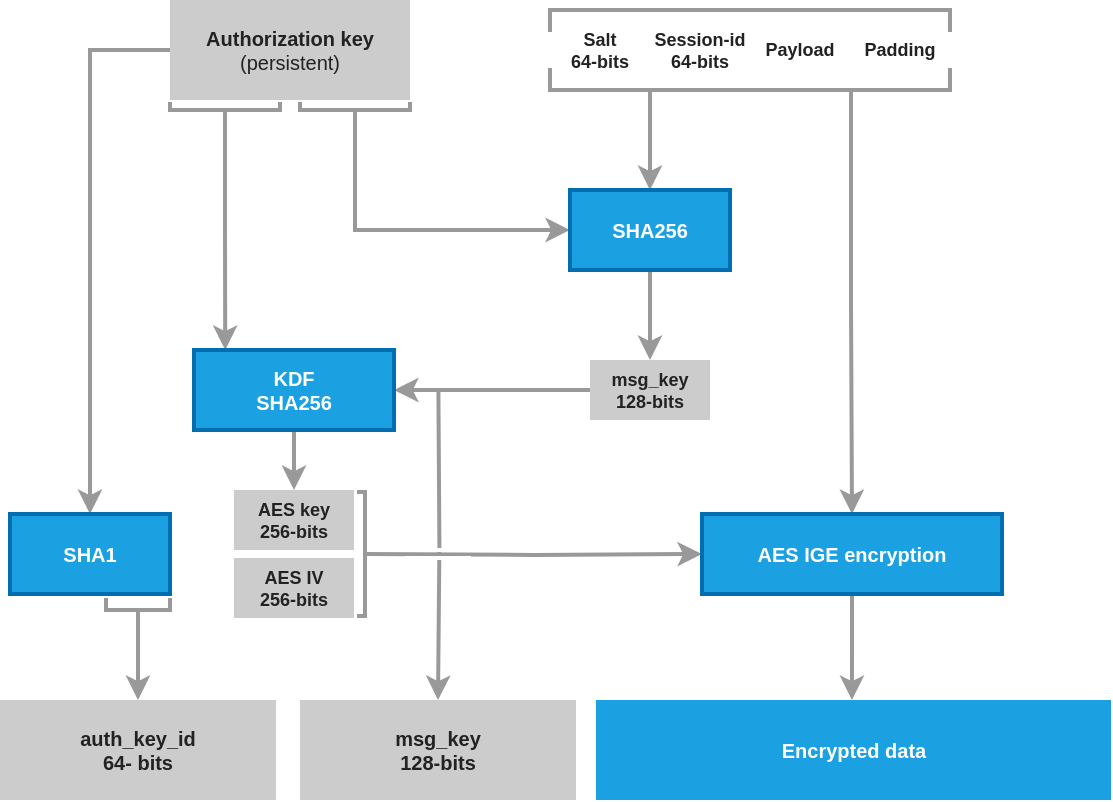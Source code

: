 <mxfile version="15.0.3" type="device"><diagram id="B_pJObWJwHofZ2sz2g88" name="Page-1"><mxGraphModel dx="347" dy="183" grid="1" gridSize="10" guides="1" tooltips="1" connect="1" arrows="1" fold="1" page="1" pageScale="1" pageWidth="565" pageHeight="420" math="0" shadow="0"><root><mxCell id="0"/><mxCell id="1" parent="0"/><mxCell id="ySvOMdyT5Ek2yyBn2JXz-30" style="edgeStyle=orthogonalEdgeStyle;rounded=0;orthogonalLoop=1;jettySize=auto;html=1;exitX=0;exitY=0.5;exitDx=0;exitDy=0;fontSize=10;fontColor=#222222;strokeColor=#999999;strokeWidth=2;entryX=0.5;entryY=0;entryDx=0;entryDy=0;" edge="1" parent="1" source="ySvOMdyT5Ek2yyBn2JXz-1" target="ySvOMdyT5Ek2yyBn2JXz-31"><mxGeometry relative="1" as="geometry"><mxPoint x="50" y="225" as="targetPoint"/></mxGeometry></mxCell><mxCell id="ySvOMdyT5Ek2yyBn2JXz-1" value="&lt;div style=&quot;font-size: 10px;&quot;&gt;Authorization key&lt;/div&gt;&lt;span style=&quot;font-weight: normal; font-size: 10px;&quot;&gt;(persistent)&lt;/span&gt;" style="rounded=0;whiteSpace=wrap;html=1;fontStyle=1;fontColor=#222222;fontSize=10;strokeColor=none;fillColor=#CCCCCC;" vertex="1" parent="1"><mxGeometry x="90" y="10" width="120" height="50" as="geometry"/></mxCell><mxCell id="ySvOMdyT5Ek2yyBn2JXz-38" style="edgeStyle=orthogonalEdgeStyle;rounded=0;orthogonalLoop=1;jettySize=auto;html=1;exitX=0.5;exitY=1;exitDx=0;exitDy=0;fontSize=10;fontColor=#222222;strokeColor=#999999;strokeWidth=2;" edge="1" parent="1" source="ySvOMdyT5Ek2yyBn2JXz-2"><mxGeometry relative="1" as="geometry"><mxPoint x="117.611" y="185" as="targetPoint"/></mxGeometry></mxCell><mxCell id="ySvOMdyT5Ek2yyBn2JXz-2" value="" style="shape=partialRectangle;whiteSpace=wrap;html=1;bottom=1;right=1;left=1;top=0;fillColor=none;routingCenterX=-0.5;strokeWidth=2;strokeColor=#999999;" vertex="1" parent="1"><mxGeometry x="90" y="62" width="55" height="3" as="geometry"/></mxCell><mxCell id="ySvOMdyT5Ek2yyBn2JXz-13" style="edgeStyle=orthogonalEdgeStyle;rounded=0;orthogonalLoop=1;jettySize=auto;html=1;exitX=0.5;exitY=1;exitDx=0;exitDy=0;entryX=0;entryY=0.5;entryDx=0;entryDy=0;fontSize=10;strokeWidth=2;strokeColor=#999999;" edge="1" parent="1" source="ySvOMdyT5Ek2yyBn2JXz-4" target="ySvOMdyT5Ek2yyBn2JXz-12"><mxGeometry relative="1" as="geometry"/></mxCell><mxCell id="ySvOMdyT5Ek2yyBn2JXz-4" value="" style="shape=partialRectangle;whiteSpace=wrap;html=1;bottom=1;right=1;left=1;top=0;fillColor=none;routingCenterX=-0.5;perimeterSpacing=1;strokeWidth=2;strokeColor=#999999;" vertex="1" parent="1"><mxGeometry x="155" y="62" width="55" height="3" as="geometry"/></mxCell><mxCell id="ySvOMdyT5Ek2yyBn2JXz-6" value="" style="shape=partialRectangle;whiteSpace=wrap;html=1;bottom=1;right=1;left=1;top=0;fillColor=none;routingCenterX=-0.5;perimeterSpacing=1;strokeWidth=2;direction=west;strokeColor=#999999;" vertex="1" parent="1"><mxGeometry x="280" y="15" width="200" height="10" as="geometry"/></mxCell><mxCell id="ySvOMdyT5Ek2yyBn2JXz-29" style="edgeStyle=orthogonalEdgeStyle;rounded=0;orthogonalLoop=1;jettySize=auto;html=1;exitX=0.75;exitY=1;exitDx=0;exitDy=0;entryX=0.5;entryY=0;entryDx=0;entryDy=0;fontSize=10;fontColor=#222222;strokeColor=#999999;strokeWidth=2;" edge="1" parent="1" source="ySvOMdyT5Ek2yyBn2JXz-7" target="ySvOMdyT5Ek2yyBn2JXz-28"><mxGeometry relative="1" as="geometry"/></mxCell><mxCell id="ySvOMdyT5Ek2yyBn2JXz-7" value="" style="shape=partialRectangle;whiteSpace=wrap;html=1;bottom=1;right=1;left=1;top=0;fillColor=none;routingCenterX=-0.5;perimeterSpacing=1;strokeWidth=2;direction=east;strokeColor=#999999;" vertex="1" parent="1"><mxGeometry x="280" y="45" width="200" height="10" as="geometry"/></mxCell><mxCell id="ySvOMdyT5Ek2yyBn2JXz-8" value="&lt;div style=&quot;font-size: 9px;&quot;&gt;Salt&lt;/div&gt;&lt;div style=&quot;font-size: 9px;&quot;&gt;64-bits&lt;br style=&quot;font-size: 9px;&quot;&gt;&lt;/div&gt;" style="text;html=1;strokeColor=none;fillColor=none;align=center;verticalAlign=middle;whiteSpace=wrap;rounded=0;fontSize=9;fontColor=#222222;fontStyle=1" vertex="1" parent="1"><mxGeometry x="280" y="25" width="50" height="20" as="geometry"/></mxCell><mxCell id="ySvOMdyT5Ek2yyBn2JXz-17" style="edgeStyle=orthogonalEdgeStyle;rounded=0;orthogonalLoop=1;jettySize=auto;html=1;entryX=0.5;entryY=0;entryDx=0;entryDy=0;fontSize=10;strokeColor=#999999;strokeWidth=2;" edge="1" parent="1" target="ySvOMdyT5Ek2yyBn2JXz-12"><mxGeometry relative="1" as="geometry"><mxPoint x="330" y="55" as="sourcePoint"/><Array as="points"><mxPoint x="330" y="65"/></Array></mxGeometry></mxCell><mxCell id="ySvOMdyT5Ek2yyBn2JXz-9" value="&lt;div style=&quot;font-size: 9px;&quot;&gt;Session-id&lt;/div&gt;&lt;div style=&quot;font-size: 9px;&quot;&gt;64-bits&lt;br style=&quot;font-size: 9px;&quot;&gt;&lt;/div&gt;" style="text;html=1;strokeColor=none;fillColor=none;align=center;verticalAlign=middle;whiteSpace=wrap;rounded=0;fontSize=9;fontColor=#222222;fontStyle=1" vertex="1" parent="1"><mxGeometry x="330" y="25" width="50" height="20" as="geometry"/></mxCell><mxCell id="ySvOMdyT5Ek2yyBn2JXz-10" value="Payload" style="text;html=1;strokeColor=none;fillColor=none;align=center;verticalAlign=middle;whiteSpace=wrap;rounded=0;fontSize=9;fontColor=#222222;fontStyle=1" vertex="1" parent="1"><mxGeometry x="380" y="25" width="50" height="20" as="geometry"/></mxCell><mxCell id="ySvOMdyT5Ek2yyBn2JXz-11" value="Padding" style="text;html=1;strokeColor=none;fillColor=none;align=center;verticalAlign=middle;whiteSpace=wrap;rounded=0;fontSize=9;fontColor=#222222;fontStyle=1" vertex="1" parent="1"><mxGeometry x="430" y="25" width="50" height="20" as="geometry"/></mxCell><mxCell id="ySvOMdyT5Ek2yyBn2JXz-19" style="edgeStyle=orthogonalEdgeStyle;rounded=0;orthogonalLoop=1;jettySize=auto;html=1;exitX=0.5;exitY=1;exitDx=0;exitDy=0;entryX=0.5;entryY=0;entryDx=0;entryDy=0;fontSize=9;fontColor=#222222;strokeColor=#999999;strokeWidth=2;" edge="1" parent="1" source="ySvOMdyT5Ek2yyBn2JXz-12" target="ySvOMdyT5Ek2yyBn2JXz-18"><mxGeometry relative="1" as="geometry"/></mxCell><mxCell id="ySvOMdyT5Ek2yyBn2JXz-12" value="SHA256" style="rounded=0;whiteSpace=wrap;html=1;fontSize=10;strokeColor=#006EAF;strokeWidth=2;fillColor=#1ba1e2;fontColor=#ffffff;fontStyle=1" vertex="1" parent="1"><mxGeometry x="290" y="105" width="80" height="40" as="geometry"/></mxCell><mxCell id="ySvOMdyT5Ek2yyBn2JXz-23" style="edgeStyle=orthogonalEdgeStyle;rounded=0;orthogonalLoop=1;jettySize=auto;html=1;exitX=0;exitY=0.5;exitDx=0;exitDy=0;entryX=1;entryY=0.5;entryDx=0;entryDy=0;fontSize=10;fontColor=#222222;strokeColor=#999999;strokeWidth=2;" edge="1" parent="1" source="ySvOMdyT5Ek2yyBn2JXz-18" target="ySvOMdyT5Ek2yyBn2JXz-20"><mxGeometry relative="1" as="geometry"/></mxCell><mxCell id="ySvOMdyT5Ek2yyBn2JXz-18" value="&lt;div&gt;msg_key&lt;/div&gt;128-bits" style="rounded=0;whiteSpace=wrap;html=1;fontStyle=1;fontColor=#222222;fontSize=9;strokeColor=none;fillColor=#CCCCCC;" vertex="1" parent="1"><mxGeometry x="300" y="190" width="60" height="30" as="geometry"/></mxCell><mxCell id="ySvOMdyT5Ek2yyBn2JXz-26" style="edgeStyle=orthogonalEdgeStyle;rounded=0;orthogonalLoop=1;jettySize=auto;html=1;exitX=0.5;exitY=1;exitDx=0;exitDy=0;entryX=0.5;entryY=0;entryDx=0;entryDy=0;fontSize=10;fontColor=#222222;strokeColor=#999999;strokeWidth=2;" edge="1" parent="1" source="ySvOMdyT5Ek2yyBn2JXz-20" target="ySvOMdyT5Ek2yyBn2JXz-24"><mxGeometry relative="1" as="geometry"/></mxCell><mxCell id="ySvOMdyT5Ek2yyBn2JXz-20" value="&lt;div&gt;KDF&lt;/div&gt;&lt;div&gt;SHA256&lt;br&gt;&lt;/div&gt;" style="rounded=0;whiteSpace=wrap;html=1;fontSize=10;strokeColor=#006EAF;strokeWidth=2;fillColor=#1ba1e2;fontColor=#ffffff;fontStyle=1" vertex="1" parent="1"><mxGeometry x="102" y="185" width="100" height="40" as="geometry"/></mxCell><mxCell id="ySvOMdyT5Ek2yyBn2JXz-24" value="&lt;div&gt;AES key&lt;/div&gt;256-bits" style="rounded=0;whiteSpace=wrap;html=1;fontStyle=1;fontColor=#222222;fontSize=9;strokeColor=none;fillColor=#CCCCCC;" vertex="1" parent="1"><mxGeometry x="122" y="255" width="60" height="30" as="geometry"/></mxCell><mxCell id="ySvOMdyT5Ek2yyBn2JXz-27" style="edgeStyle=orthogonalEdgeStyle;rounded=0;orthogonalLoop=1;jettySize=auto;html=1;fontSize=10;fontColor=#222222;strokeColor=#999999;strokeWidth=2;entryX=0;entryY=0.5;entryDx=0;entryDy=0;" edge="1" parent="1" target="ySvOMdyT5Ek2yyBn2JXz-28"><mxGeometry relative="1" as="geometry"><mxPoint x="280" y="287" as="targetPoint"/><mxPoint x="187" y="287" as="sourcePoint"/></mxGeometry></mxCell><mxCell id="ySvOMdyT5Ek2yyBn2JXz-25" value="&lt;div&gt;AES IV&lt;/div&gt;256-bits" style="rounded=0;whiteSpace=wrap;html=1;fontStyle=1;fontColor=#222222;fontSize=9;strokeColor=none;fillColor=#CCCCCC;" vertex="1" parent="1"><mxGeometry x="122" y="289" width="60" height="30" as="geometry"/></mxCell><mxCell id="ySvOMdyT5Ek2yyBn2JXz-44" style="edgeStyle=orthogonalEdgeStyle;rounded=0;orthogonalLoop=1;jettySize=auto;html=1;exitX=0.5;exitY=1;exitDx=0;exitDy=0;fontSize=10;fontColor=#222222;strokeColor=#999999;strokeWidth=2;" edge="1" parent="1" source="ySvOMdyT5Ek2yyBn2JXz-28"><mxGeometry relative="1" as="geometry"><mxPoint x="430.968" y="360" as="targetPoint"/></mxGeometry></mxCell><mxCell id="ySvOMdyT5Ek2yyBn2JXz-28" value="AES IGE encryption" style="rounded=0;whiteSpace=wrap;html=1;fontSize=10;strokeColor=#006EAF;strokeWidth=2;fillColor=#1ba1e2;fontColor=#ffffff;fontStyle=1" vertex="1" parent="1"><mxGeometry x="356" y="267" width="150" height="40" as="geometry"/></mxCell><mxCell id="ySvOMdyT5Ek2yyBn2JXz-31" value="SHA1" style="rounded=0;whiteSpace=wrap;html=1;fontSize=10;strokeColor=#006EAF;strokeWidth=2;fillColor=#1ba1e2;fontColor=#ffffff;fontStyle=1" vertex="1" parent="1"><mxGeometry x="10" y="267" width="80" height="40" as="geometry"/></mxCell><mxCell id="ySvOMdyT5Ek2yyBn2JXz-33" style="edgeStyle=orthogonalEdgeStyle;rounded=0;orthogonalLoop=1;jettySize=auto;html=1;exitX=0.5;exitY=1;exitDx=0;exitDy=0;fontSize=10;fontColor=#222222;strokeColor=#999999;strokeWidth=2;entryX=0.5;entryY=0;entryDx=0;entryDy=0;" edge="1" parent="1" source="ySvOMdyT5Ek2yyBn2JXz-32" target="ySvOMdyT5Ek2yyBn2JXz-34"><mxGeometry relative="1" as="geometry"><mxPoint x="74.286" y="360" as="targetPoint"/></mxGeometry></mxCell><mxCell id="ySvOMdyT5Ek2yyBn2JXz-32" value="" style="shape=partialRectangle;whiteSpace=wrap;html=1;bottom=1;right=1;left=1;top=0;fillColor=none;routingCenterX=-0.5;strokeWidth=2;strokeColor=#999999;" vertex="1" parent="1"><mxGeometry x="58" y="310" width="32" height="5" as="geometry"/></mxCell><mxCell id="ySvOMdyT5Ek2yyBn2JXz-34" value="&lt;div&gt;auth_key_id&lt;/div&gt;&lt;div&gt;64- bits&lt;br&gt;&lt;/div&gt;" style="rounded=0;whiteSpace=wrap;html=1;fontStyle=1;fontColor=#222222;fontSize=10;strokeColor=none;fillColor=#CCCCCC;" vertex="1" parent="1"><mxGeometry x="5" y="360" width="138" height="50" as="geometry"/></mxCell><mxCell id="ySvOMdyT5Ek2yyBn2JXz-40" style="edgeStyle=orthogonalEdgeStyle;rounded=0;orthogonalLoop=1;jettySize=auto;html=1;exitX=0.5;exitY=0;exitDx=0;exitDy=0;fontSize=10;fontColor=#222222;strokeColor=#999999;strokeWidth=2;entryX=0.5;entryY=0;entryDx=0;entryDy=0;" edge="1" parent="1" target="ySvOMdyT5Ek2yyBn2JXz-37"><mxGeometry relative="1" as="geometry"><mxPoint x="224.2" y="205" as="sourcePoint"/></mxGeometry></mxCell><mxCell id="ySvOMdyT5Ek2yyBn2JXz-37" value="&lt;div&gt;msg_key&lt;/div&gt;128-bits" style="rounded=0;whiteSpace=wrap;html=1;fontStyle=1;fontColor=#222222;fontSize=10;strokeColor=none;fillColor=#CCCCCC;" vertex="1" parent="1"><mxGeometry x="155" y="360" width="138" height="50" as="geometry"/></mxCell><mxCell id="ySvOMdyT5Ek2yyBn2JXz-42" value="Encrypted data" style="rounded=0;whiteSpace=wrap;html=1;fontSize=10;strokeWidth=2;fillColor=#1ba1e2;fontColor=#ffffff;fontStyle=1;strokeColor=none;" vertex="1" parent="1"><mxGeometry x="303" y="360" width="257.5" height="50" as="geometry"/></mxCell><mxCell id="ySvOMdyT5Ek2yyBn2JXz-45" value="" style="shape=partialRectangle;whiteSpace=wrap;html=1;bottom=1;right=1;left=1;top=0;fillColor=none;routingCenterX=-0.5;perimeterSpacing=1;strokeWidth=2;strokeColor=#999999;rotation=-90;" vertex="1" parent="1"><mxGeometry x="155" y="285.5" width="62" height="3" as="geometry"/></mxCell><mxCell id="ySvOMdyT5Ek2yyBn2JXz-49" value="" style="rounded=0;whiteSpace=wrap;html=1;fontSize=10;strokeWidth=2;strokeColor=none;" vertex="1" parent="1"><mxGeometry x="207.5" y="284" width="33" height="2" as="geometry"/></mxCell><mxCell id="ySvOMdyT5Ek2yyBn2JXz-50" value="" style="rounded=0;whiteSpace=wrap;html=1;fontSize=10;strokeWidth=2;strokeColor=none;" vertex="1" parent="1"><mxGeometry x="207.5" y="288" width="33" height="2" as="geometry"/></mxCell></root></mxGraphModel></diagram></mxfile>
